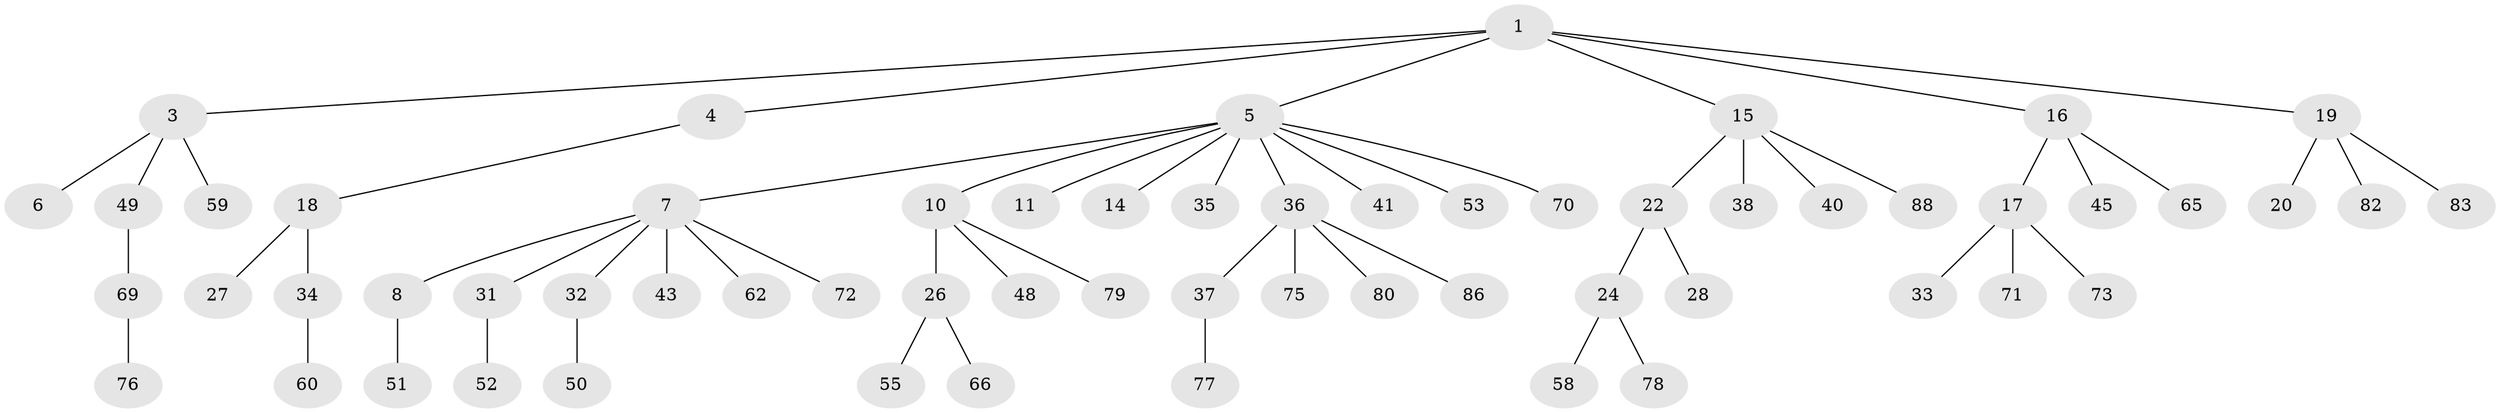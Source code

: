 // Generated by graph-tools (version 1.1) at 2025/24/03/03/25 07:24:06]
// undirected, 61 vertices, 60 edges
graph export_dot {
graph [start="1"]
  node [color=gray90,style=filled];
  1 [super="+2"];
  3 [super="+13"];
  4;
  5 [super="+9"];
  6 [super="+42"];
  7 [super="+12"];
  8;
  10 [super="+29"];
  11 [super="+61"];
  14;
  15 [super="+21"];
  16 [super="+89"];
  17 [super="+30"];
  18 [super="+23"];
  19 [super="+56"];
  20 [super="+25"];
  22;
  24 [super="+44"];
  26 [super="+54"];
  27;
  28 [super="+84"];
  31 [super="+85"];
  32;
  33;
  34 [super="+39"];
  35;
  36 [super="+57"];
  37 [super="+47"];
  38;
  40;
  41;
  43 [super="+46"];
  45 [super="+74"];
  48;
  49 [super="+68"];
  50 [super="+63"];
  51 [super="+81"];
  52;
  53 [super="+64"];
  55;
  58 [super="+67"];
  59;
  60 [super="+87"];
  62;
  65;
  66;
  69;
  70;
  71;
  72;
  73;
  75;
  76;
  77;
  78;
  79;
  80;
  82;
  83;
  86;
  88;
  1 -- 3;
  1 -- 15;
  1 -- 16;
  1 -- 19;
  1 -- 4;
  1 -- 5;
  3 -- 6;
  3 -- 59;
  3 -- 49;
  4 -- 18;
  5 -- 7;
  5 -- 11;
  5 -- 14;
  5 -- 36;
  5 -- 41;
  5 -- 53;
  5 -- 10;
  5 -- 35;
  5 -- 70;
  7 -- 8;
  7 -- 43;
  7 -- 72;
  7 -- 32;
  7 -- 31;
  7 -- 62;
  8 -- 51;
  10 -- 26;
  10 -- 48;
  10 -- 79;
  15 -- 22;
  15 -- 40;
  15 -- 88;
  15 -- 38;
  16 -- 17;
  16 -- 45;
  16 -- 65;
  17 -- 71;
  17 -- 73;
  17 -- 33;
  18 -- 27;
  18 -- 34;
  19 -- 20;
  19 -- 82;
  19 -- 83;
  22 -- 24;
  22 -- 28;
  24 -- 58;
  24 -- 78;
  26 -- 55;
  26 -- 66;
  31 -- 52;
  32 -- 50;
  34 -- 60;
  36 -- 37;
  36 -- 75;
  36 -- 80;
  36 -- 86;
  37 -- 77;
  49 -- 69;
  69 -- 76;
}
